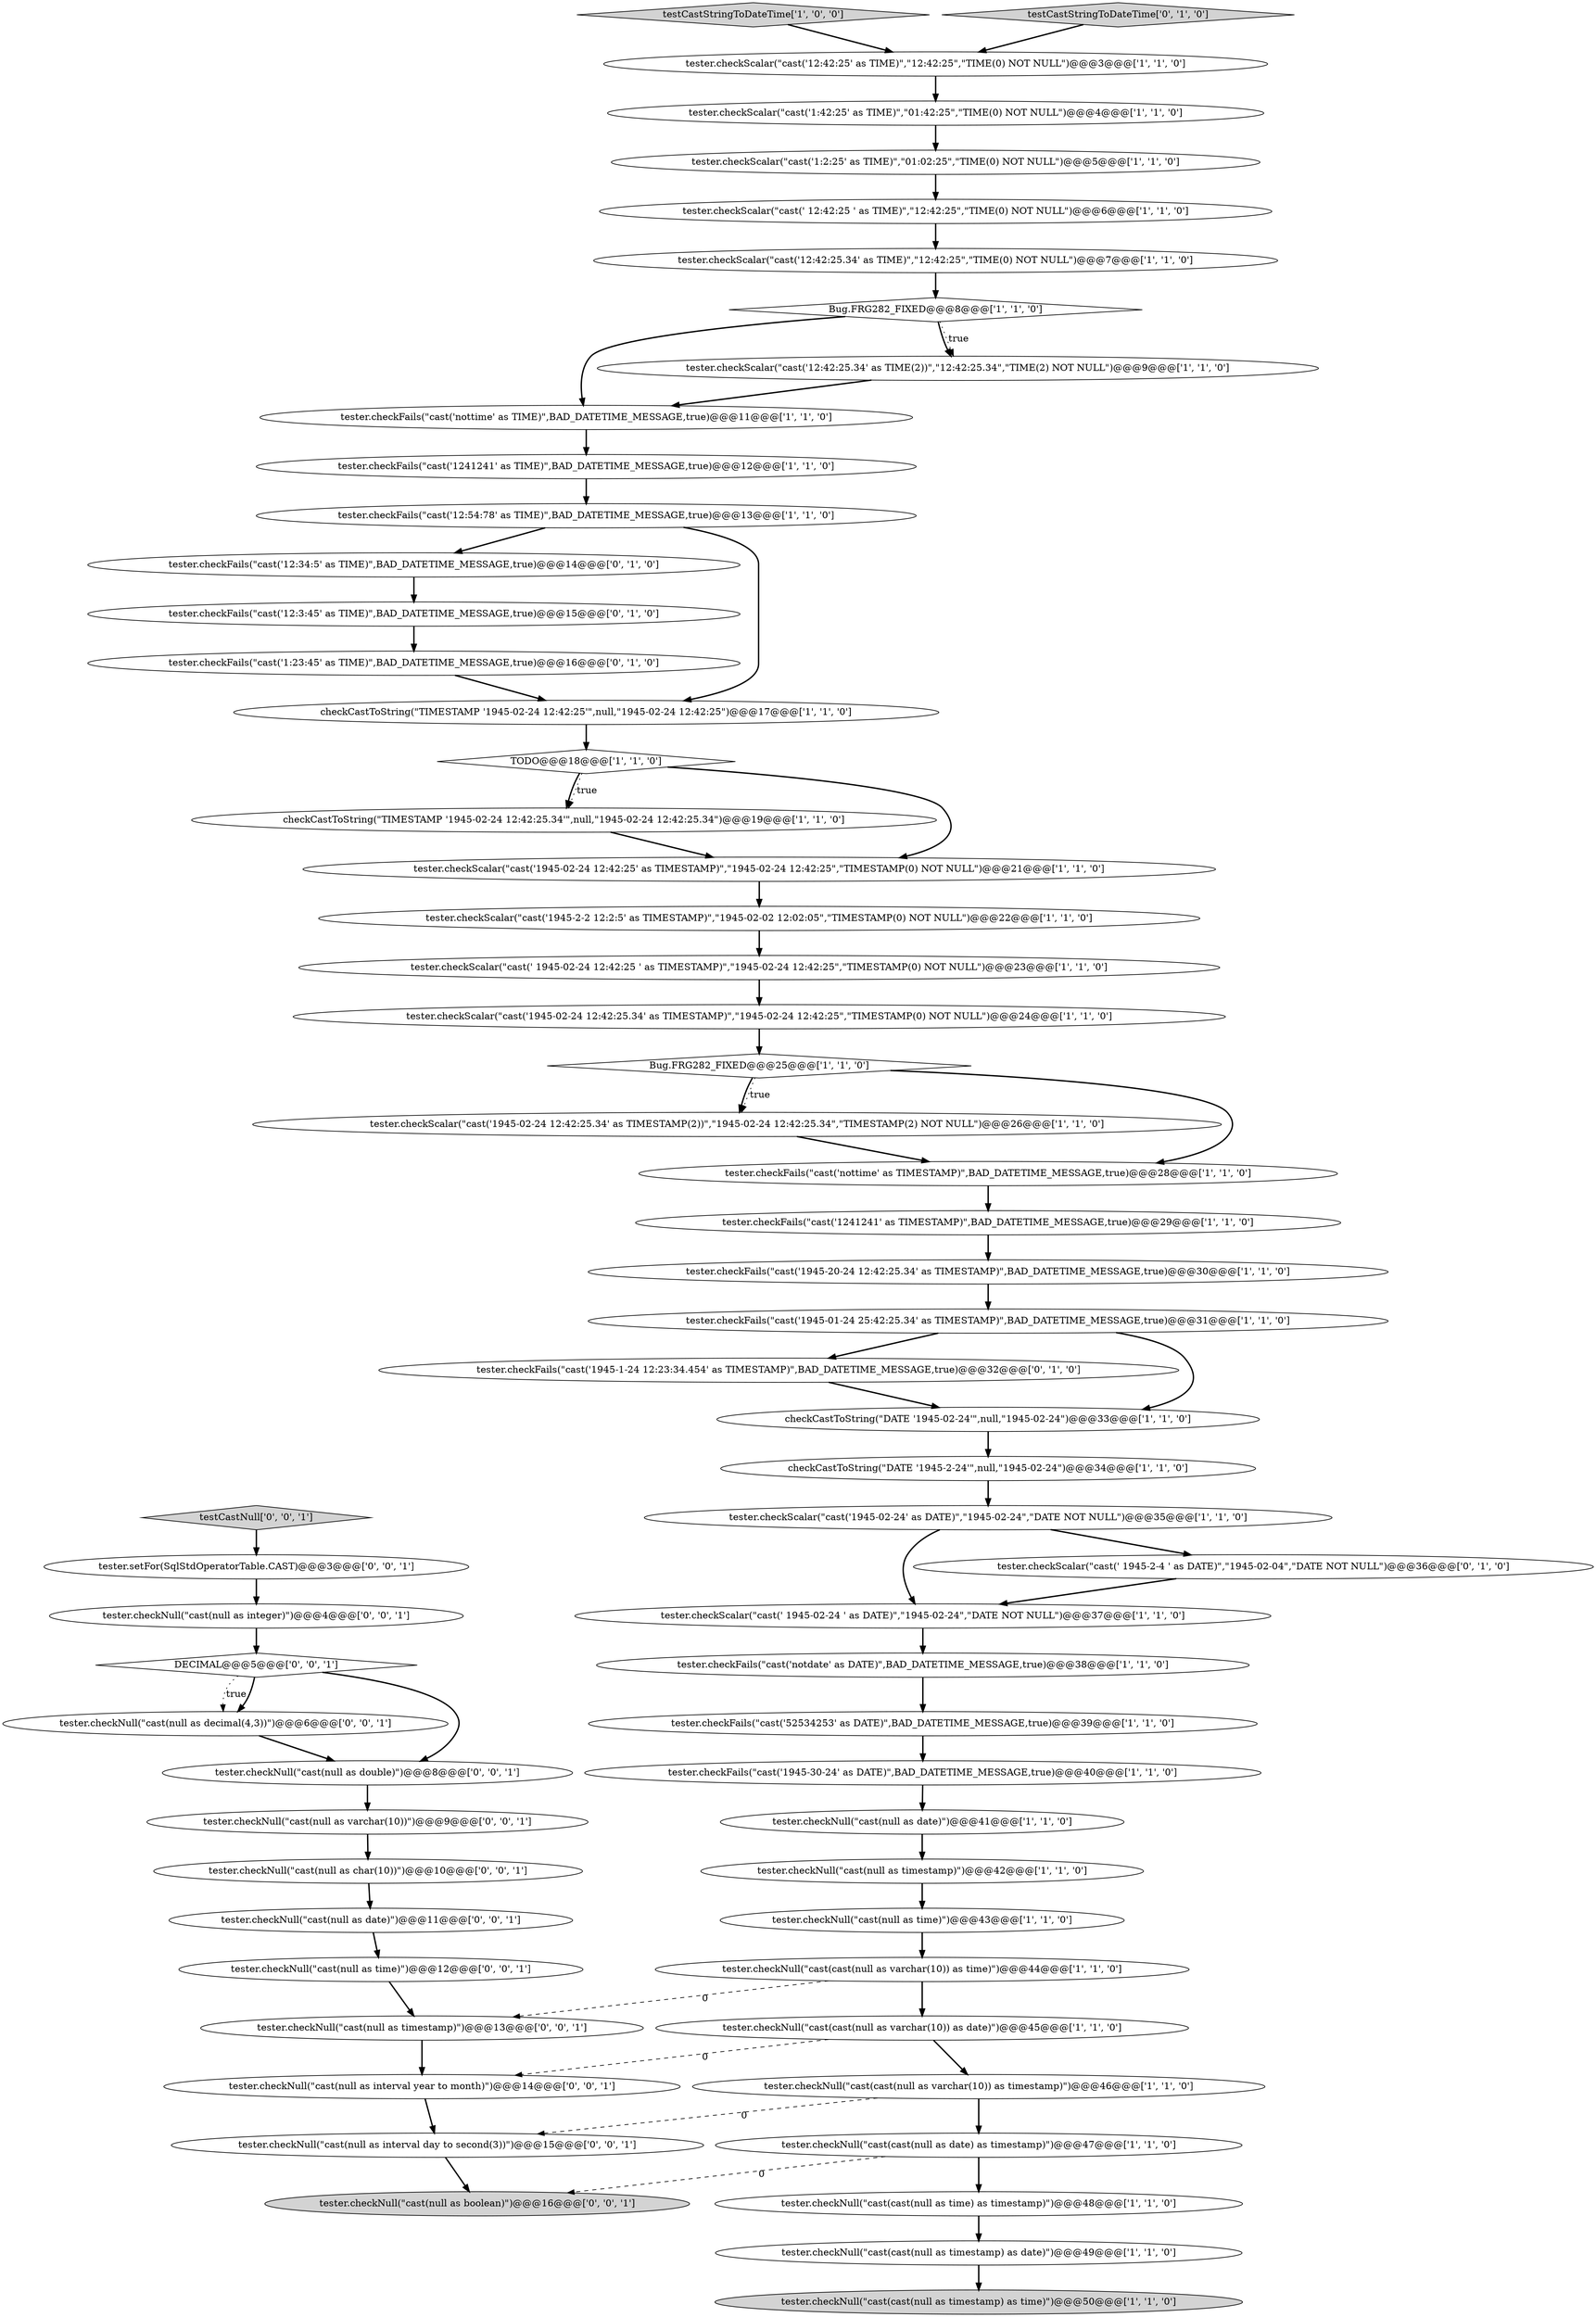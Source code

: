 digraph {
9 [style = filled, label = "tester.checkNull(\"cast(null as time)\")@@@43@@@['1', '1', '0']", fillcolor = white, shape = ellipse image = "AAA0AAABBB1BBB"];
13 [style = filled, label = "tester.checkNull(\"cast(cast(null as time) as timestamp)\")@@@48@@@['1', '1', '0']", fillcolor = white, shape = ellipse image = "AAA0AAABBB1BBB"];
40 [style = filled, label = "tester.checkScalar(\"cast(' 12:42:25 ' as TIME)\",\"12:42:25\",\"TIME(0) NOT NULL\")@@@6@@@['1', '1', '0']", fillcolor = white, shape = ellipse image = "AAA0AAABBB1BBB"];
2 [style = filled, label = "tester.checkScalar(\"cast('12:42:25.34' as TIME)\",\"12:42:25\",\"TIME(0) NOT NULL\")@@@7@@@['1', '1', '0']", fillcolor = white, shape = ellipse image = "AAA0AAABBB1BBB"];
38 [style = filled, label = "tester.checkScalar(\"cast('1945-02-24 12:42:25.34' as TIMESTAMP(2))\",\"1945-02-24 12:42:25.34\",\"TIMESTAMP(2) NOT NULL\")@@@26@@@['1', '1', '0']", fillcolor = white, shape = ellipse image = "AAA0AAABBB1BBB"];
8 [style = filled, label = "tester.checkFails(\"cast('nottime' as TIME)\",BAD_DATETIME_MESSAGE,true)@@@11@@@['1', '1', '0']", fillcolor = white, shape = ellipse image = "AAA0AAABBB1BBB"];
55 [style = filled, label = "tester.checkNull(\"cast(null as time)\")@@@12@@@['0', '0', '1']", fillcolor = white, shape = ellipse image = "AAA0AAABBB3BBB"];
56 [style = filled, label = "tester.setFor(SqlStdOperatorTable.CAST)@@@3@@@['0', '0', '1']", fillcolor = white, shape = ellipse image = "AAA0AAABBB3BBB"];
14 [style = filled, label = "tester.checkNull(\"cast(cast(null as timestamp) as date)\")@@@49@@@['1', '1', '0']", fillcolor = white, shape = ellipse image = "AAA0AAABBB1BBB"];
23 [style = filled, label = "tester.checkFails(\"cast('1945-01-24 25:42:25.34' as TIMESTAMP)\",BAD_DATETIME_MESSAGE,true)@@@31@@@['1', '1', '0']", fillcolor = white, shape = ellipse image = "AAA0AAABBB1BBB"];
32 [style = filled, label = "tester.checkNull(\"cast(cast(null as varchar(10)) as time)\")@@@44@@@['1', '1', '0']", fillcolor = white, shape = ellipse image = "AAA0AAABBB1BBB"];
11 [style = filled, label = "tester.checkFails(\"cast('12:54:78' as TIME)\",BAD_DATETIME_MESSAGE,true)@@@13@@@['1', '1', '0']", fillcolor = white, shape = ellipse image = "AAA0AAABBB1BBB"];
15 [style = filled, label = "tester.checkFails(\"cast('1241241' as TIMESTAMP)\",BAD_DATETIME_MESSAGE,true)@@@29@@@['1', '1', '0']", fillcolor = white, shape = ellipse image = "AAA0AAABBB1BBB"];
41 [style = filled, label = "tester.checkFails(\"cast('12:3:45' as TIME)\",BAD_DATETIME_MESSAGE,true)@@@15@@@['0', '1', '0']", fillcolor = white, shape = ellipse image = "AAA1AAABBB2BBB"];
44 [style = filled, label = "tester.checkFails(\"cast('1945-1-24 12:23:34.454' as TIMESTAMP)\",BAD_DATETIME_MESSAGE,true)@@@32@@@['0', '1', '0']", fillcolor = white, shape = ellipse image = "AAA1AAABBB2BBB"];
48 [style = filled, label = "tester.checkNull(\"cast(null as decimal(4,3))\")@@@6@@@['0', '0', '1']", fillcolor = white, shape = ellipse image = "AAA0AAABBB3BBB"];
47 [style = filled, label = "tester.checkNull(\"cast(null as boolean)\")@@@16@@@['0', '0', '1']", fillcolor = lightgray, shape = ellipse image = "AAA0AAABBB3BBB"];
17 [style = filled, label = "tester.checkFails(\"cast('notdate' as DATE)\",BAD_DATETIME_MESSAGE,true)@@@38@@@['1', '1', '0']", fillcolor = white, shape = ellipse image = "AAA0AAABBB1BBB"];
20 [style = filled, label = "Bug.FRG282_FIXED@@@8@@@['1', '1', '0']", fillcolor = white, shape = diamond image = "AAA0AAABBB1BBB"];
21 [style = filled, label = "tester.checkScalar(\"cast(' 1945-02-24 ' as DATE)\",\"1945-02-24\",\"DATE NOT NULL\")@@@37@@@['1', '1', '0']", fillcolor = white, shape = ellipse image = "AAA0AAABBB1BBB"];
22 [style = filled, label = "checkCastToString(\"TIMESTAMP '1945-02-24 12:42:25.34'\",null,\"1945-02-24 12:42:25.34\")@@@19@@@['1', '1', '0']", fillcolor = white, shape = ellipse image = "AAA0AAABBB1BBB"];
12 [style = filled, label = "tester.checkFails(\"cast('nottime' as TIMESTAMP)\",BAD_DATETIME_MESSAGE,true)@@@28@@@['1', '1', '0']", fillcolor = white, shape = ellipse image = "AAA0AAABBB1BBB"];
27 [style = filled, label = "tester.checkFails(\"cast('1241241' as TIME)\",BAD_DATETIME_MESSAGE,true)@@@12@@@['1', '1', '0']", fillcolor = white, shape = ellipse image = "AAA0AAABBB1BBB"];
30 [style = filled, label = "tester.checkScalar(\"cast('1945-02-24 12:42:25' as TIMESTAMP)\",\"1945-02-24 12:42:25\",\"TIMESTAMP(0) NOT NULL\")@@@21@@@['1', '1', '0']", fillcolor = white, shape = ellipse image = "AAA0AAABBB1BBB"];
35 [style = filled, label = "tester.checkNull(\"cast(cast(null as varchar(10)) as timestamp)\")@@@46@@@['1', '1', '0']", fillcolor = white, shape = ellipse image = "AAA0AAABBB1BBB"];
39 [style = filled, label = "tester.checkNull(\"cast(null as date)\")@@@41@@@['1', '1', '0']", fillcolor = white, shape = ellipse image = "AAA0AAABBB1BBB"];
6 [style = filled, label = "tester.checkNull(\"cast(cast(null as timestamp) as time)\")@@@50@@@['1', '1', '0']", fillcolor = lightgray, shape = ellipse image = "AAA0AAABBB1BBB"];
0 [style = filled, label = "tester.checkScalar(\"cast('1945-02-24 12:42:25.34' as TIMESTAMP)\",\"1945-02-24 12:42:25\",\"TIMESTAMP(0) NOT NULL\")@@@24@@@['1', '1', '0']", fillcolor = white, shape = ellipse image = "AAA0AAABBB1BBB"];
4 [style = filled, label = "tester.checkScalar(\"cast('1:2:25' as TIME)\",\"01:02:25\",\"TIME(0) NOT NULL\")@@@5@@@['1', '1', '0']", fillcolor = white, shape = ellipse image = "AAA0AAABBB1BBB"];
59 [style = filled, label = "tester.checkNull(\"cast(null as interval year to month)\")@@@14@@@['0', '0', '1']", fillcolor = white, shape = ellipse image = "AAA0AAABBB3BBB"];
46 [style = filled, label = "tester.checkFails(\"cast('1:23:45' as TIME)\",BAD_DATETIME_MESSAGE,true)@@@16@@@['0', '1', '0']", fillcolor = white, shape = ellipse image = "AAA1AAABBB2BBB"];
1 [style = filled, label = "testCastStringToDateTime['1', '0', '0']", fillcolor = lightgray, shape = diamond image = "AAA0AAABBB1BBB"];
7 [style = filled, label = "tester.checkScalar(\"cast('1945-02-24' as DATE)\",\"1945-02-24\",\"DATE NOT NULL\")@@@35@@@['1', '1', '0']", fillcolor = white, shape = ellipse image = "AAA0AAABBB1BBB"];
29 [style = filled, label = "tester.checkFails(\"cast('52534253' as DATE)\",BAD_DATETIME_MESSAGE,true)@@@39@@@['1', '1', '0']", fillcolor = white, shape = ellipse image = "AAA0AAABBB1BBB"];
34 [style = filled, label = "tester.checkNull(\"cast(null as timestamp)\")@@@42@@@['1', '1', '0']", fillcolor = white, shape = ellipse image = "AAA0AAABBB1BBB"];
24 [style = filled, label = "tester.checkScalar(\"cast('1945-2-2 12:2:5' as TIMESTAMP)\",\"1945-02-02 12:02:05\",\"TIMESTAMP(0) NOT NULL\")@@@22@@@['1', '1', '0']", fillcolor = white, shape = ellipse image = "AAA0AAABBB1BBB"];
36 [style = filled, label = "tester.checkScalar(\"cast('12:42:25' as TIME)\",\"12:42:25\",\"TIME(0) NOT NULL\")@@@3@@@['1', '1', '0']", fillcolor = white, shape = ellipse image = "AAA0AAABBB1BBB"];
51 [style = filled, label = "tester.checkNull(\"cast(null as integer)\")@@@4@@@['0', '0', '1']", fillcolor = white, shape = ellipse image = "AAA0AAABBB3BBB"];
45 [style = filled, label = "tester.checkFails(\"cast('12:34:5' as TIME)\",BAD_DATETIME_MESSAGE,true)@@@14@@@['0', '1', '0']", fillcolor = white, shape = ellipse image = "AAA1AAABBB2BBB"];
53 [style = filled, label = "tester.checkNull(\"cast(null as double)\")@@@8@@@['0', '0', '1']", fillcolor = white, shape = ellipse image = "AAA0AAABBB3BBB"];
33 [style = filled, label = "checkCastToString(\"TIMESTAMP '1945-02-24 12:42:25'\",null,\"1945-02-24 12:42:25\")@@@17@@@['1', '1', '0']", fillcolor = white, shape = ellipse image = "AAA0AAABBB1BBB"];
43 [style = filled, label = "tester.checkScalar(\"cast(' 1945-2-4 ' as DATE)\",\"1945-02-04\",\"DATE NOT NULL\")@@@36@@@['0', '1', '0']", fillcolor = white, shape = ellipse image = "AAA1AAABBB2BBB"];
3 [style = filled, label = "tester.checkNull(\"cast(cast(null as varchar(10)) as date)\")@@@45@@@['1', '1', '0']", fillcolor = white, shape = ellipse image = "AAA0AAABBB1BBB"];
42 [style = filled, label = "testCastStringToDateTime['0', '1', '0']", fillcolor = lightgray, shape = diamond image = "AAA0AAABBB2BBB"];
52 [style = filled, label = "testCastNull['0', '0', '1']", fillcolor = lightgray, shape = diamond image = "AAA0AAABBB3BBB"];
10 [style = filled, label = "tester.checkNull(\"cast(cast(null as date) as timestamp)\")@@@47@@@['1', '1', '0']", fillcolor = white, shape = ellipse image = "AAA0AAABBB1BBB"];
58 [style = filled, label = "tester.checkNull(\"cast(null as timestamp)\")@@@13@@@['0', '0', '1']", fillcolor = white, shape = ellipse image = "AAA0AAABBB3BBB"];
26 [style = filled, label = "checkCastToString(\"DATE '1945-2-24'\",null,\"1945-02-24\")@@@34@@@['1', '1', '0']", fillcolor = white, shape = ellipse image = "AAA0AAABBB1BBB"];
31 [style = filled, label = "TODO@@@18@@@['1', '1', '0']", fillcolor = white, shape = diamond image = "AAA0AAABBB1BBB"];
25 [style = filled, label = "tester.checkFails(\"cast('1945-30-24' as DATE)\",BAD_DATETIME_MESSAGE,true)@@@40@@@['1', '1', '0']", fillcolor = white, shape = ellipse image = "AAA0AAABBB1BBB"];
57 [style = filled, label = "tester.checkNull(\"cast(null as interval day to second(3))\")@@@15@@@['0', '0', '1']", fillcolor = white, shape = ellipse image = "AAA0AAABBB3BBB"];
28 [style = filled, label = "Bug.FRG282_FIXED@@@25@@@['1', '1', '0']", fillcolor = white, shape = diamond image = "AAA0AAABBB1BBB"];
16 [style = filled, label = "tester.checkScalar(\"cast('1:42:25' as TIME)\",\"01:42:25\",\"TIME(0) NOT NULL\")@@@4@@@['1', '1', '0']", fillcolor = white, shape = ellipse image = "AAA0AAABBB1BBB"];
18 [style = filled, label = "tester.checkFails(\"cast('1945-20-24 12:42:25.34' as TIMESTAMP)\",BAD_DATETIME_MESSAGE,true)@@@30@@@['1', '1', '0']", fillcolor = white, shape = ellipse image = "AAA0AAABBB1BBB"];
50 [style = filled, label = "tester.checkNull(\"cast(null as date)\")@@@11@@@['0', '0', '1']", fillcolor = white, shape = ellipse image = "AAA0AAABBB3BBB"];
54 [style = filled, label = "DECIMAL@@@5@@@['0', '0', '1']", fillcolor = white, shape = diamond image = "AAA0AAABBB3BBB"];
19 [style = filled, label = "checkCastToString(\"DATE '1945-02-24'\",null,\"1945-02-24\")@@@33@@@['1', '1', '0']", fillcolor = white, shape = ellipse image = "AAA0AAABBB1BBB"];
60 [style = filled, label = "tester.checkNull(\"cast(null as char(10))\")@@@10@@@['0', '0', '1']", fillcolor = white, shape = ellipse image = "AAA0AAABBB3BBB"];
49 [style = filled, label = "tester.checkNull(\"cast(null as varchar(10))\")@@@9@@@['0', '0', '1']", fillcolor = white, shape = ellipse image = "AAA0AAABBB3BBB"];
37 [style = filled, label = "tester.checkScalar(\"cast(' 1945-02-24 12:42:25 ' as TIMESTAMP)\",\"1945-02-24 12:42:25\",\"TIMESTAMP(0) NOT NULL\")@@@23@@@['1', '1', '0']", fillcolor = white, shape = ellipse image = "AAA0AAABBB1BBB"];
5 [style = filled, label = "tester.checkScalar(\"cast('12:42:25.34' as TIME(2))\",\"12:42:25.34\",\"TIME(2) NOT NULL\")@@@9@@@['1', '1', '0']", fillcolor = white, shape = ellipse image = "AAA0AAABBB1BBB"];
24->37 [style = bold, label=""];
4->40 [style = bold, label=""];
22->30 [style = bold, label=""];
36->16 [style = bold, label=""];
11->45 [style = bold, label=""];
56->51 [style = bold, label=""];
5->8 [style = bold, label=""];
52->56 [style = bold, label=""];
11->33 [style = bold, label=""];
33->31 [style = bold, label=""];
16->4 [style = bold, label=""];
28->12 [style = bold, label=""];
23->19 [style = bold, label=""];
53->49 [style = bold, label=""];
49->60 [style = bold, label=""];
39->34 [style = bold, label=""];
15->18 [style = bold, label=""];
55->58 [style = bold, label=""];
28->38 [style = bold, label=""];
7->43 [style = bold, label=""];
57->47 [style = bold, label=""];
10->47 [style = dashed, label="0"];
12->15 [style = bold, label=""];
20->5 [style = bold, label=""];
21->17 [style = bold, label=""];
54->48 [style = dotted, label="true"];
35->57 [style = dashed, label="0"];
31->22 [style = bold, label=""];
20->8 [style = bold, label=""];
45->41 [style = bold, label=""];
51->54 [style = bold, label=""];
58->59 [style = bold, label=""];
27->11 [style = bold, label=""];
7->21 [style = bold, label=""];
34->9 [style = bold, label=""];
35->10 [style = bold, label=""];
50->55 [style = bold, label=""];
38->12 [style = bold, label=""];
29->25 [style = bold, label=""];
46->33 [style = bold, label=""];
8->27 [style = bold, label=""];
59->57 [style = bold, label=""];
28->38 [style = dotted, label="true"];
37->0 [style = bold, label=""];
25->39 [style = bold, label=""];
43->21 [style = bold, label=""];
44->19 [style = bold, label=""];
32->58 [style = dashed, label="0"];
60->50 [style = bold, label=""];
3->59 [style = dashed, label="0"];
3->35 [style = bold, label=""];
10->13 [style = bold, label=""];
2->20 [style = bold, label=""];
19->26 [style = bold, label=""];
32->3 [style = bold, label=""];
54->48 [style = bold, label=""];
14->6 [style = bold, label=""];
20->5 [style = dotted, label="true"];
42->36 [style = bold, label=""];
26->7 [style = bold, label=""];
1->36 [style = bold, label=""];
40->2 [style = bold, label=""];
31->30 [style = bold, label=""];
0->28 [style = bold, label=""];
9->32 [style = bold, label=""];
54->53 [style = bold, label=""];
13->14 [style = bold, label=""];
23->44 [style = bold, label=""];
31->22 [style = dotted, label="true"];
30->24 [style = bold, label=""];
17->29 [style = bold, label=""];
48->53 [style = bold, label=""];
41->46 [style = bold, label=""];
18->23 [style = bold, label=""];
}
